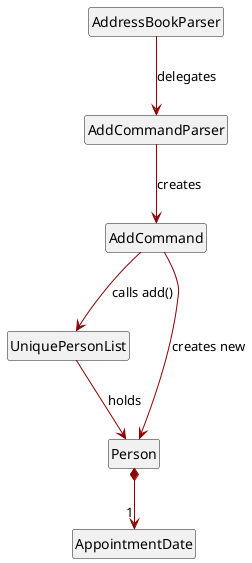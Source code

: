 @startuml
hide members
hide footbox
hide circle

skinparam arrowColor DARKRED

class AddressBookParser
class AddCommandParser
class AddCommand
class UniquePersonList
class Person
class AppointmentDate

AddressBookParser --> AddCommandParser : delegates
AddCommandParser --> AddCommand : creates
AddCommand --> Person : creates new
AddCommand --> UniquePersonList : calls add()
UniquePersonList --> Person : holds
Person *--> "1" AppointmentDate
@enduml